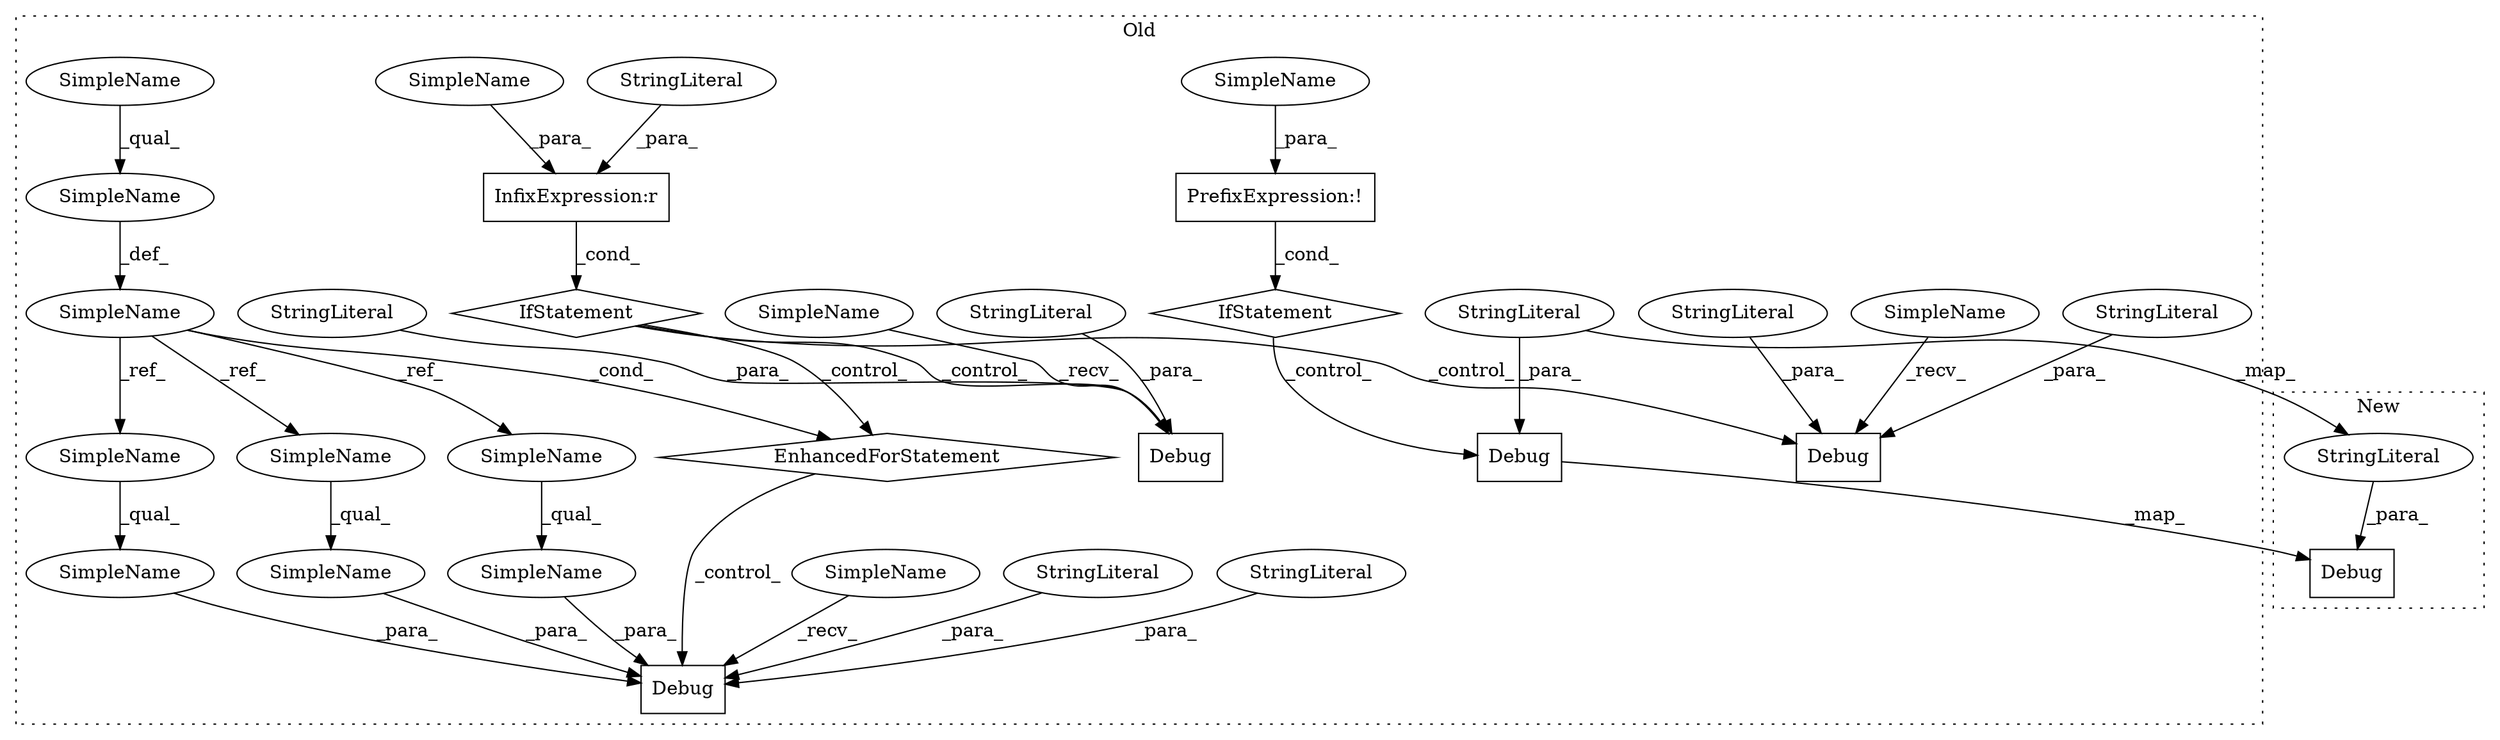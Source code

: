 digraph G {
subgraph cluster0 {
1 [label="Debug" a="32" s="13021,13079" l="6,1" shape="box"];
4 [label="StringLiteral" a="45" s="13050" l="17" shape="ellipse"];
5 [label="Debug" a="32" s="13775,13835" l="6,1" shape="box"];
6 [label="StringLiteral" a="45" s="13804" l="31" shape="ellipse"];
7 [label="StringLiteral" a="45" s="13781" l="21" shape="ellipse"];
8 [label="Debug" a="32" s="13950,14010" l="6,1" shape="box"];
9 [label="StringLiteral" a="45" s="13956" l="21" shape="ellipse"];
10 [label="StringLiteral" a="45" s="13979" l="31" shape="ellipse"];
11 [label="Debug" a="32" s="13263,13477" l="6,1" shape="box"];
12 [label="StringLiteral" a="45" s="13269" l="21" shape="ellipse"];
13 [label="StringLiteral" a="45" s="13292" l="83" shape="ellipse"];
14 [label="SimpleName" a="42" s="13399" l="11" shape="ellipse"];
15 [label="SimpleName" a="42" s="13464" l="13" shape="ellipse"];
16 [label="SimpleName" a="42" s="13432" l="30" shape="ellipse"];
17 [label="InfixExpression:r" a="27" s="13102" l="4" shape="box"];
18 [label="IfStatement" a="25" s="12966,13003" l="4,14" shape="diamond"];
19 [label="PrefixExpression:!" a="38" s="12970" l="-12971" shape="box"];
20 [label="StringLiteral" a="45" s="13106" l="4" shape="ellipse"];
21 [label="IfStatement" a="25" s="13091,13110" l="4,10" shape="diamond"];
22 [label="EnhancedForStatement" a="70" s="13196,13237" l="-13197,22" shape="diamond"];
23 [label="SimpleName" a="42" s="13222" l="15" shape="ellipse"];
24 [label="SimpleName" a="42" s="13212" l="6" shape="ellipse"];
25 [label="SimpleName" a="42" s="13771" l="3" shape="ellipse"];
26 [label="SimpleName" a="42" s="13946" l="3" shape="ellipse"];
27 [label="SimpleName" a="42" s="13259" l="3" shape="ellipse"];
28 [label="SimpleName" a="42" s="13432" l="6" shape="ellipse"];
29 [label="SimpleName" a="42" s="13399" l="6" shape="ellipse"];
30 [label="SimpleName" a="42" s="13464" l="6" shape="ellipse"];
31 [label="SimpleName" a="42" s="-1" l="0" shape="ellipse"];
32 [label="SimpleName" a="42" s="13095" l="7" shape="ellipse"];
33 [label="SimpleName" a="42" s="13222" l="7" shape="ellipse"];
label = "Old";
style="dotted";
}
subgraph cluster1 {
2 [label="Debug" a="32" s="14337,14429" l="6,1" shape="box"];
3 [label="StringLiteral" a="45" s="14366" l="51" shape="ellipse"];
label = "New";
style="dotted";
}
1 -> 2 [label="_map_"];
3 -> 2 [label="_para_"];
4 -> 3 [label="_map_"];
4 -> 1 [label="_para_"];
6 -> 5 [label="_para_"];
7 -> 5 [label="_para_"];
9 -> 8 [label="_para_"];
10 -> 8 [label="_para_"];
12 -> 11 [label="_para_"];
13 -> 11 [label="_para_"];
14 -> 11 [label="_para_"];
15 -> 11 [label="_para_"];
16 -> 11 [label="_para_"];
17 -> 21 [label="_cond_"];
18 -> 1 [label="_control_"];
19 -> 18 [label="_cond_"];
20 -> 17 [label="_para_"];
21 -> 22 [label="_control_"];
21 -> 5 [label="_control_"];
21 -> 8 [label="_control_"];
22 -> 11 [label="_control_"];
23 -> 24 [label="_def_"];
24 -> 29 [label="_ref_"];
24 -> 22 [label="_cond_"];
24 -> 30 [label="_ref_"];
24 -> 28 [label="_ref_"];
25 -> 5 [label="_recv_"];
26 -> 8 [label="_recv_"];
27 -> 11 [label="_recv_"];
28 -> 16 [label="_qual_"];
29 -> 14 [label="_qual_"];
30 -> 15 [label="_qual_"];
31 -> 19 [label="_para_"];
32 -> 17 [label="_para_"];
33 -> 23 [label="_qual_"];
}